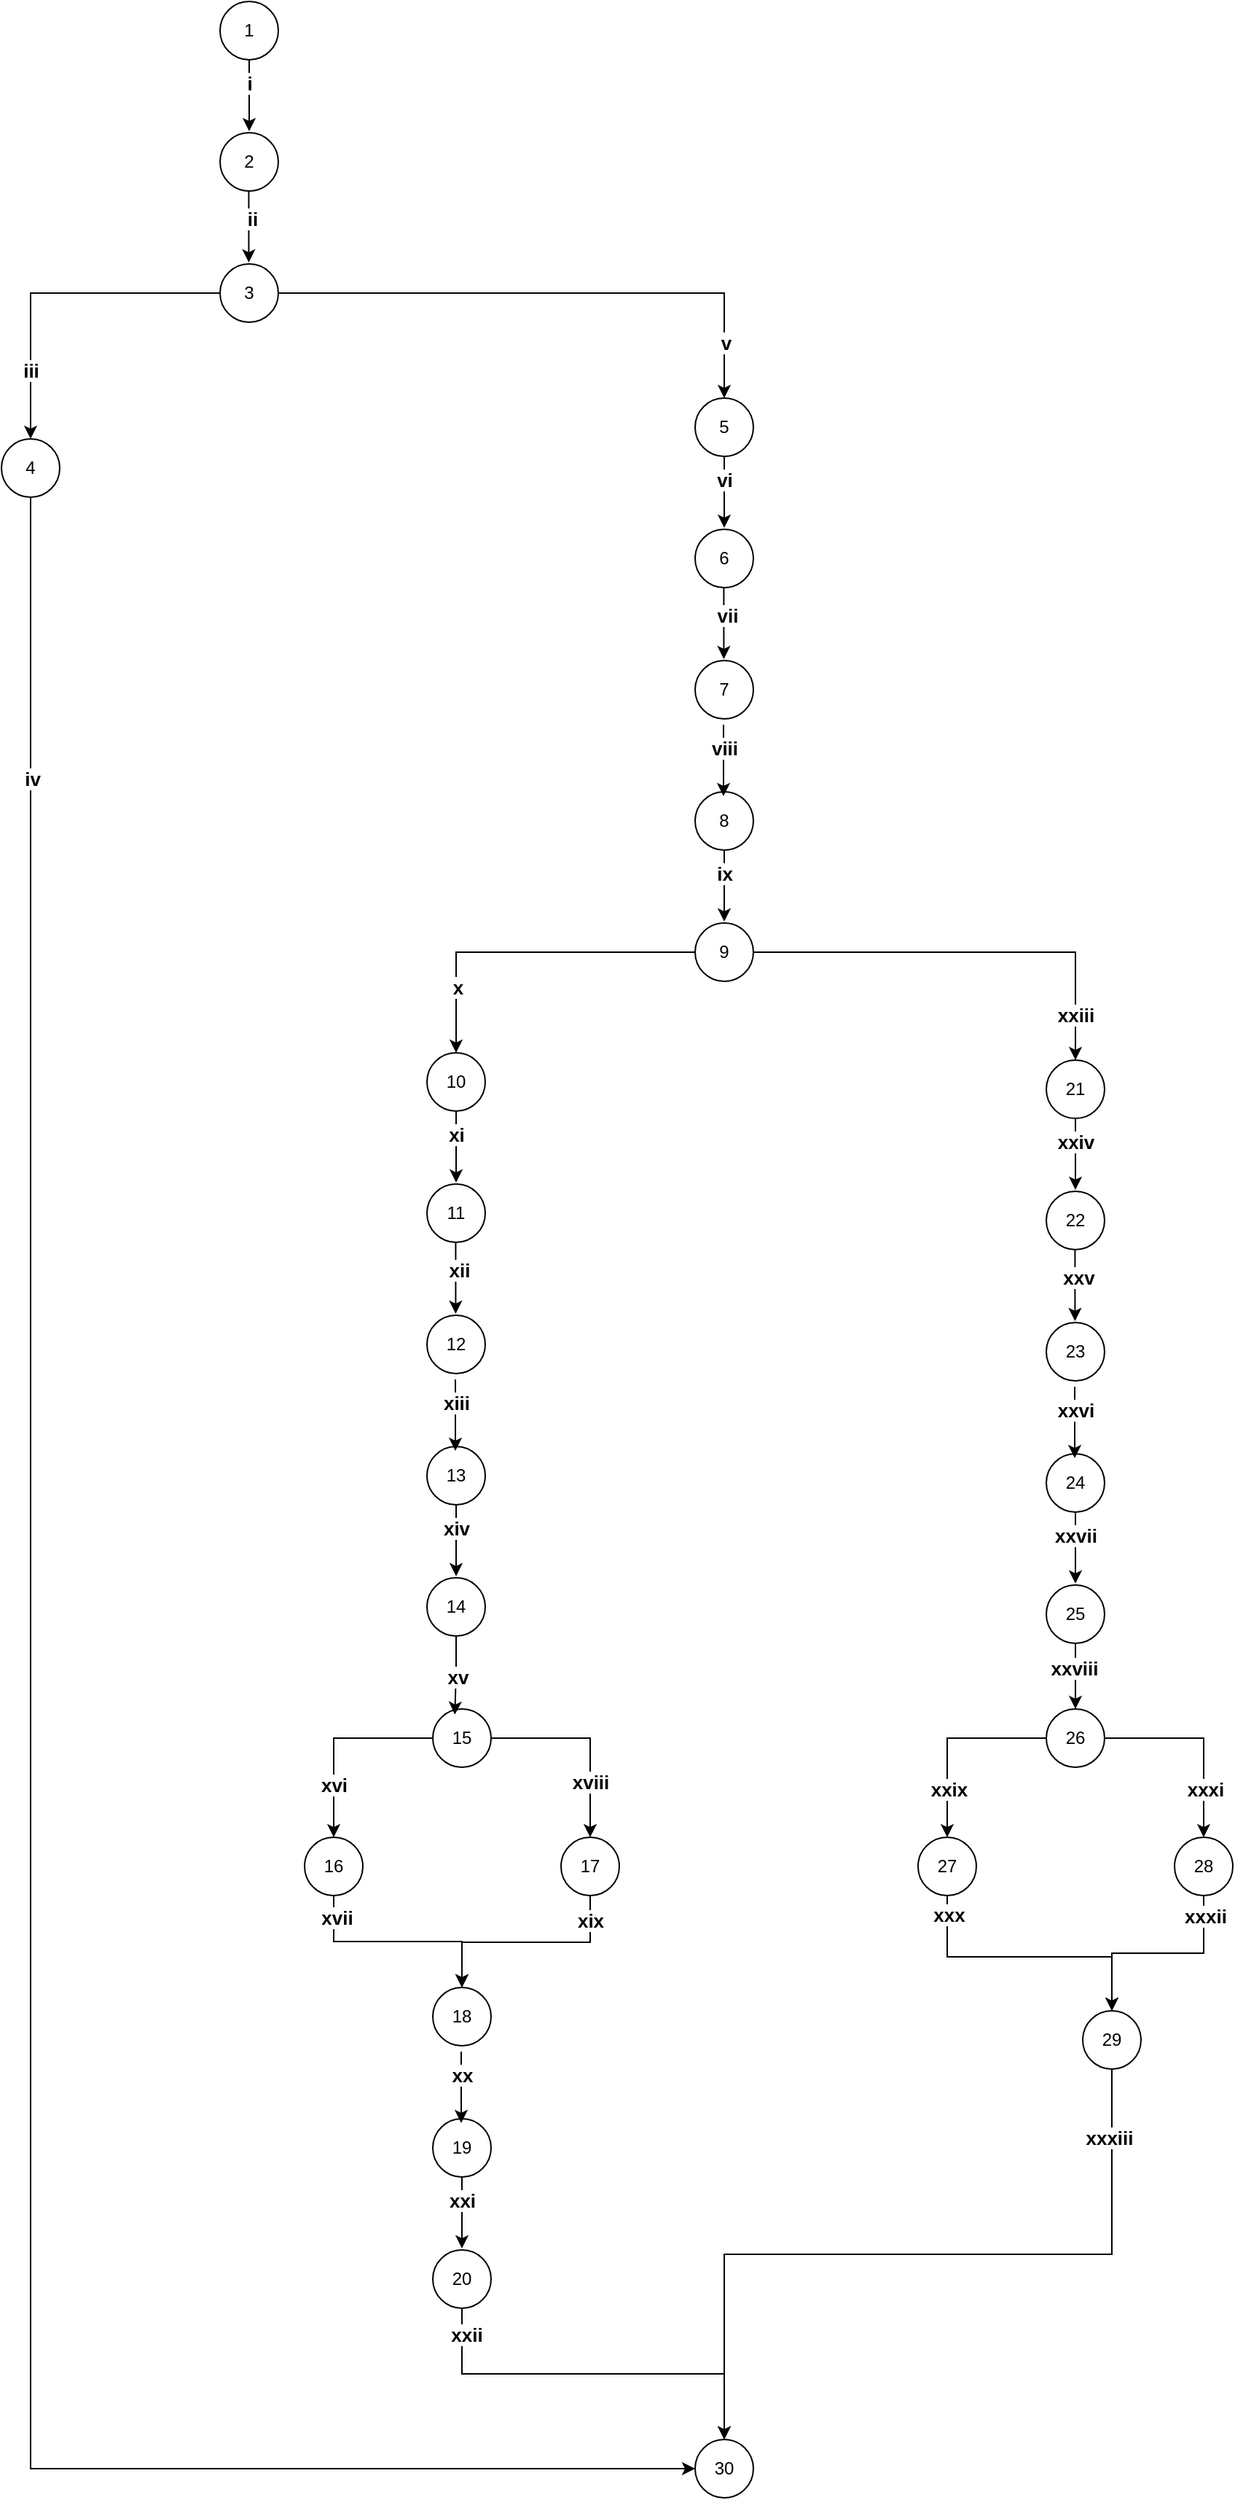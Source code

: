 <mxfile version="27.0.9">
  <diagram name="Página-1" id="vy2yY-XLJVjpXP8TsrvZ">
    <mxGraphModel dx="2037" dy="1250" grid="0" gridSize="10" guides="1" tooltips="1" connect="1" arrows="1" fold="1" page="1" pageScale="1" pageWidth="827" pageHeight="1169" math="0" shadow="0">
      <root>
        <mxCell id="0" />
        <mxCell id="1" parent="0" />
        <mxCell id="iyC7rp4BUy3qYHjlYlsj-1" style="edgeStyle=orthogonalEdgeStyle;rounded=0;orthogonalLoop=1;jettySize=auto;html=1;exitX=0.5;exitY=1;exitDx=0;exitDy=0;" edge="1" parent="1" source="iyC7rp4BUy3qYHjlYlsj-3">
          <mxGeometry relative="1" as="geometry">
            <mxPoint x="200" y="109" as="targetPoint" />
          </mxGeometry>
        </mxCell>
        <mxCell id="iyC7rp4BUy3qYHjlYlsj-2" value="&lt;b&gt;&lt;font style=&quot;font-size: 13px;&quot;&gt;i&lt;/font&gt;&lt;/b&gt;" style="edgeLabel;html=1;align=center;verticalAlign=middle;resizable=0;points=[];" vertex="1" connectable="0" parent="iyC7rp4BUy3qYHjlYlsj-1">
          <mxGeometry x="-0.369" relative="1" as="geometry">
            <mxPoint as="offset" />
          </mxGeometry>
        </mxCell>
        <mxCell id="iyC7rp4BUy3qYHjlYlsj-3" value="1" style="ellipse;whiteSpace=wrap;html=1;aspect=fixed;" vertex="1" parent="1">
          <mxGeometry x="180" y="20" width="40" height="40" as="geometry" />
        </mxCell>
        <mxCell id="iyC7rp4BUy3qYHjlYlsj-4" value="2" style="ellipse;whiteSpace=wrap;html=1;aspect=fixed;" vertex="1" parent="1">
          <mxGeometry x="180" y="110" width="40" height="40" as="geometry" />
        </mxCell>
        <mxCell id="iyC7rp4BUy3qYHjlYlsj-24" style="edgeStyle=orthogonalEdgeStyle;rounded=0;orthogonalLoop=1;jettySize=auto;html=1;exitX=1;exitY=0.5;exitDx=0;exitDy=0;entryX=0.5;entryY=0;entryDx=0;entryDy=0;" edge="1" parent="1" source="iyC7rp4BUy3qYHjlYlsj-5" target="iyC7rp4BUy3qYHjlYlsj-10">
          <mxGeometry relative="1" as="geometry" />
        </mxCell>
        <mxCell id="iyC7rp4BUy3qYHjlYlsj-108" value="&lt;b&gt;&lt;font style=&quot;font-size: 13px;&quot;&gt;v&lt;/font&gt;&lt;/b&gt;" style="edgeLabel;html=1;align=center;verticalAlign=middle;resizable=0;points=[];" vertex="1" connectable="0" parent="iyC7rp4BUy3qYHjlYlsj-24">
          <mxGeometry x="0.8" y="1" relative="1" as="geometry">
            <mxPoint as="offset" />
          </mxGeometry>
        </mxCell>
        <mxCell id="iyC7rp4BUy3qYHjlYlsj-28" style="edgeStyle=orthogonalEdgeStyle;rounded=0;orthogonalLoop=1;jettySize=auto;html=1;exitX=0;exitY=0.5;exitDx=0;exitDy=0;" edge="1" parent="1" source="iyC7rp4BUy3qYHjlYlsj-5" target="iyC7rp4BUy3qYHjlYlsj-27">
          <mxGeometry relative="1" as="geometry" />
        </mxCell>
        <mxCell id="iyC7rp4BUy3qYHjlYlsj-105" value="&lt;b&gt;&lt;font style=&quot;font-size: 13px;&quot;&gt;iii&lt;/font&gt;&lt;/b&gt;" style="edgeLabel;html=1;align=center;verticalAlign=middle;resizable=0;points=[];" vertex="1" connectable="0" parent="iyC7rp4BUy3qYHjlYlsj-28">
          <mxGeometry x="0.59" relative="1" as="geometry">
            <mxPoint as="offset" />
          </mxGeometry>
        </mxCell>
        <mxCell id="iyC7rp4BUy3qYHjlYlsj-5" value="3" style="ellipse;whiteSpace=wrap;html=1;aspect=fixed;" vertex="1" parent="1">
          <mxGeometry x="180" y="200" width="40" height="40" as="geometry" />
        </mxCell>
        <mxCell id="iyC7rp4BUy3qYHjlYlsj-6" style="edgeStyle=orthogonalEdgeStyle;rounded=0;orthogonalLoop=1;jettySize=auto;html=1;exitX=0.5;exitY=1;exitDx=0;exitDy=0;" edge="1" parent="1">
          <mxGeometry relative="1" as="geometry">
            <mxPoint x="199.71" y="199" as="targetPoint" />
            <mxPoint x="199.71" y="150" as="sourcePoint" />
          </mxGeometry>
        </mxCell>
        <mxCell id="iyC7rp4BUy3qYHjlYlsj-7" value="&lt;b&gt;&lt;font style=&quot;font-size: 13px;&quot;&gt;ii&lt;/font&gt;&lt;/b&gt;" style="edgeLabel;html=1;align=center;verticalAlign=middle;resizable=0;points=[];" vertex="1" connectable="0" parent="iyC7rp4BUy3qYHjlYlsj-6">
          <mxGeometry x="-0.236" y="2" relative="1" as="geometry">
            <mxPoint as="offset" />
          </mxGeometry>
        </mxCell>
        <mxCell id="iyC7rp4BUy3qYHjlYlsj-8" style="edgeStyle=orthogonalEdgeStyle;rounded=0;orthogonalLoop=1;jettySize=auto;html=1;exitX=0.5;exitY=1;exitDx=0;exitDy=0;" edge="1" parent="1" source="iyC7rp4BUy3qYHjlYlsj-10">
          <mxGeometry relative="1" as="geometry">
            <mxPoint x="526" y="381" as="targetPoint" />
          </mxGeometry>
        </mxCell>
        <mxCell id="iyC7rp4BUy3qYHjlYlsj-9" value="&lt;b&gt;&lt;font style=&quot;font-size: 13px;&quot;&gt;vi&lt;/font&gt;&lt;/b&gt;" style="edgeLabel;html=1;align=center;verticalAlign=middle;resizable=0;points=[];" vertex="1" connectable="0" parent="iyC7rp4BUy3qYHjlYlsj-8">
          <mxGeometry x="-0.369" relative="1" as="geometry">
            <mxPoint as="offset" />
          </mxGeometry>
        </mxCell>
        <mxCell id="iyC7rp4BUy3qYHjlYlsj-10" value="5" style="ellipse;whiteSpace=wrap;html=1;aspect=fixed;" vertex="1" parent="1">
          <mxGeometry x="506" y="292" width="40" height="40" as="geometry" />
        </mxCell>
        <mxCell id="iyC7rp4BUy3qYHjlYlsj-11" value="6" style="ellipse;whiteSpace=wrap;html=1;aspect=fixed;" vertex="1" parent="1">
          <mxGeometry x="506" y="382" width="40" height="40" as="geometry" />
        </mxCell>
        <mxCell id="iyC7rp4BUy3qYHjlYlsj-12" value="7" style="ellipse;whiteSpace=wrap;html=1;aspect=fixed;" vertex="1" parent="1">
          <mxGeometry x="506" y="472" width="40" height="40" as="geometry" />
        </mxCell>
        <mxCell id="iyC7rp4BUy3qYHjlYlsj-13" style="edgeStyle=orthogonalEdgeStyle;rounded=0;orthogonalLoop=1;jettySize=auto;html=1;exitX=0.5;exitY=1;exitDx=0;exitDy=0;" edge="1" parent="1">
          <mxGeometry relative="1" as="geometry">
            <mxPoint x="525.71" y="471" as="targetPoint" />
            <mxPoint x="525.71" y="422" as="sourcePoint" />
          </mxGeometry>
        </mxCell>
        <mxCell id="iyC7rp4BUy3qYHjlYlsj-14" value="&lt;b&gt;&lt;font style=&quot;font-size: 13px;&quot;&gt;vii&lt;/font&gt;&lt;/b&gt;" style="edgeLabel;html=1;align=center;verticalAlign=middle;resizable=0;points=[];" vertex="1" connectable="0" parent="iyC7rp4BUy3qYHjlYlsj-13">
          <mxGeometry x="-0.236" y="2" relative="1" as="geometry">
            <mxPoint as="offset" />
          </mxGeometry>
        </mxCell>
        <mxCell id="iyC7rp4BUy3qYHjlYlsj-15" style="edgeStyle=orthogonalEdgeStyle;rounded=0;orthogonalLoop=1;jettySize=auto;html=1;exitX=0.5;exitY=1;exitDx=0;exitDy=0;" edge="1" parent="1" source="iyC7rp4BUy3qYHjlYlsj-17">
          <mxGeometry relative="1" as="geometry">
            <mxPoint x="526" y="651" as="targetPoint" />
          </mxGeometry>
        </mxCell>
        <mxCell id="iyC7rp4BUy3qYHjlYlsj-16" value="&lt;b&gt;&lt;font style=&quot;font-size: 13px;&quot;&gt;ix&lt;/font&gt;&lt;/b&gt;" style="edgeLabel;html=1;align=center;verticalAlign=middle;resizable=0;points=[];" vertex="1" connectable="0" parent="iyC7rp4BUy3qYHjlYlsj-15">
          <mxGeometry x="-0.369" relative="1" as="geometry">
            <mxPoint as="offset" />
          </mxGeometry>
        </mxCell>
        <mxCell id="iyC7rp4BUy3qYHjlYlsj-17" value="8" style="ellipse;whiteSpace=wrap;html=1;aspect=fixed;" vertex="1" parent="1">
          <mxGeometry x="506" y="562" width="40" height="40" as="geometry" />
        </mxCell>
        <mxCell id="iyC7rp4BUy3qYHjlYlsj-94" style="edgeStyle=orthogonalEdgeStyle;rounded=0;orthogonalLoop=1;jettySize=auto;html=1;exitX=0;exitY=0.5;exitDx=0;exitDy=0;entryX=0.5;entryY=0;entryDx=0;entryDy=0;" edge="1" parent="1" source="iyC7rp4BUy3qYHjlYlsj-18" target="iyC7rp4BUy3qYHjlYlsj-31">
          <mxGeometry relative="1" as="geometry" />
        </mxCell>
        <mxCell id="iyC7rp4BUy3qYHjlYlsj-109" value="&lt;b&gt;&lt;font style=&quot;font-size: 13px;&quot;&gt;x&lt;/font&gt;&lt;/b&gt;" style="edgeLabel;html=1;align=center;verticalAlign=middle;resizable=0;points=[];" vertex="1" connectable="0" parent="iyC7rp4BUy3qYHjlYlsj-94">
          <mxGeometry x="0.61" y="1" relative="1" as="geometry">
            <mxPoint as="offset" />
          </mxGeometry>
        </mxCell>
        <mxCell id="iyC7rp4BUy3qYHjlYlsj-95" style="edgeStyle=orthogonalEdgeStyle;rounded=0;orthogonalLoop=1;jettySize=auto;html=1;exitX=1;exitY=0.5;exitDx=0;exitDy=0;" edge="1" parent="1" source="iyC7rp4BUy3qYHjlYlsj-18" target="iyC7rp4BUy3qYHjlYlsj-57">
          <mxGeometry relative="1" as="geometry" />
        </mxCell>
        <mxCell id="iyC7rp4BUy3qYHjlYlsj-117" value="&lt;b&gt;&lt;font style=&quot;font-size: 13px;&quot;&gt;xxiii&lt;/font&gt;&lt;/b&gt;" style="edgeLabel;html=1;align=center;verticalAlign=middle;resizable=0;points=[];" vertex="1" connectable="0" parent="iyC7rp4BUy3qYHjlYlsj-95">
          <mxGeometry x="0.785" relative="1" as="geometry">
            <mxPoint as="offset" />
          </mxGeometry>
        </mxCell>
        <mxCell id="iyC7rp4BUy3qYHjlYlsj-18" value="9" style="ellipse;whiteSpace=wrap;html=1;aspect=fixed;" vertex="1" parent="1">
          <mxGeometry x="506" y="652" width="40" height="40" as="geometry" />
        </mxCell>
        <mxCell id="iyC7rp4BUy3qYHjlYlsj-22" style="edgeStyle=orthogonalEdgeStyle;rounded=0;orthogonalLoop=1;jettySize=auto;html=1;exitX=0.5;exitY=1;exitDx=0;exitDy=0;" edge="1" parent="1">
          <mxGeometry relative="1" as="geometry">
            <mxPoint x="525.5" y="565" as="targetPoint" />
            <mxPoint x="525.5" y="516" as="sourcePoint" />
          </mxGeometry>
        </mxCell>
        <mxCell id="iyC7rp4BUy3qYHjlYlsj-23" value="&lt;b&gt;&lt;font style=&quot;font-size: 13px;&quot;&gt;viii&lt;/font&gt;&lt;/b&gt;" style="edgeLabel;html=1;align=center;verticalAlign=middle;resizable=0;points=[];" vertex="1" connectable="0" parent="iyC7rp4BUy3qYHjlYlsj-22">
          <mxGeometry x="-0.369" relative="1" as="geometry">
            <mxPoint as="offset" />
          </mxGeometry>
        </mxCell>
        <mxCell id="iyC7rp4BUy3qYHjlYlsj-96" style="edgeStyle=orthogonalEdgeStyle;rounded=0;orthogonalLoop=1;jettySize=auto;html=1;exitX=0.5;exitY=1;exitDx=0;exitDy=0;entryX=0;entryY=0.5;entryDx=0;entryDy=0;" edge="1" parent="1" source="iyC7rp4BUy3qYHjlYlsj-27" target="iyC7rp4BUy3qYHjlYlsj-93">
          <mxGeometry relative="1" as="geometry" />
        </mxCell>
        <mxCell id="iyC7rp4BUy3qYHjlYlsj-106" value="&lt;b&gt;&lt;font style=&quot;font-size: 13px;&quot;&gt;iv&lt;/font&gt;&lt;/b&gt;" style="edgeLabel;html=1;align=center;verticalAlign=middle;resizable=0;points=[];" vertex="1" connectable="0" parent="iyC7rp4BUy3qYHjlYlsj-96">
          <mxGeometry x="-0.787" y="1" relative="1" as="geometry">
            <mxPoint as="offset" />
          </mxGeometry>
        </mxCell>
        <mxCell id="iyC7rp4BUy3qYHjlYlsj-27" value="4" style="ellipse;whiteSpace=wrap;html=1;aspect=fixed;" vertex="1" parent="1">
          <mxGeometry x="30" y="320" width="40" height="40" as="geometry" />
        </mxCell>
        <mxCell id="iyC7rp4BUy3qYHjlYlsj-29" style="edgeStyle=orthogonalEdgeStyle;rounded=0;orthogonalLoop=1;jettySize=auto;html=1;exitX=0.5;exitY=1;exitDx=0;exitDy=0;" edge="1" parent="1" source="iyC7rp4BUy3qYHjlYlsj-31">
          <mxGeometry relative="1" as="geometry">
            <mxPoint x="342" y="830" as="targetPoint" />
          </mxGeometry>
        </mxCell>
        <mxCell id="iyC7rp4BUy3qYHjlYlsj-30" value="&lt;b&gt;&lt;font style=&quot;font-size: 13px;&quot;&gt;xi&lt;/font&gt;&lt;/b&gt;" style="edgeLabel;html=1;align=center;verticalAlign=middle;resizable=0;points=[];" vertex="1" connectable="0" parent="iyC7rp4BUy3qYHjlYlsj-29">
          <mxGeometry x="-0.369" relative="1" as="geometry">
            <mxPoint as="offset" />
          </mxGeometry>
        </mxCell>
        <mxCell id="iyC7rp4BUy3qYHjlYlsj-31" value="10" style="ellipse;whiteSpace=wrap;html=1;aspect=fixed;" vertex="1" parent="1">
          <mxGeometry x="322" y="741" width="40" height="40" as="geometry" />
        </mxCell>
        <mxCell id="iyC7rp4BUy3qYHjlYlsj-32" value="11" style="ellipse;whiteSpace=wrap;html=1;aspect=fixed;" vertex="1" parent="1">
          <mxGeometry x="322" y="831" width="40" height="40" as="geometry" />
        </mxCell>
        <mxCell id="iyC7rp4BUy3qYHjlYlsj-33" value="12" style="ellipse;whiteSpace=wrap;html=1;aspect=fixed;" vertex="1" parent="1">
          <mxGeometry x="322" y="921" width="40" height="40" as="geometry" />
        </mxCell>
        <mxCell id="iyC7rp4BUy3qYHjlYlsj-34" style="edgeStyle=orthogonalEdgeStyle;rounded=0;orthogonalLoop=1;jettySize=auto;html=1;exitX=0.5;exitY=1;exitDx=0;exitDy=0;" edge="1" parent="1">
          <mxGeometry relative="1" as="geometry">
            <mxPoint x="341.71" y="920" as="targetPoint" />
            <mxPoint x="341.71" y="871" as="sourcePoint" />
          </mxGeometry>
        </mxCell>
        <mxCell id="iyC7rp4BUy3qYHjlYlsj-35" value="&lt;b&gt;&lt;font style=&quot;font-size: 13px;&quot;&gt;xii&lt;/font&gt;&lt;/b&gt;" style="edgeLabel;html=1;align=center;verticalAlign=middle;resizable=0;points=[];" vertex="1" connectable="0" parent="iyC7rp4BUy3qYHjlYlsj-34">
          <mxGeometry x="-0.236" y="2" relative="1" as="geometry">
            <mxPoint as="offset" />
          </mxGeometry>
        </mxCell>
        <mxCell id="iyC7rp4BUy3qYHjlYlsj-36" style="edgeStyle=orthogonalEdgeStyle;rounded=0;orthogonalLoop=1;jettySize=auto;html=1;exitX=0.5;exitY=1;exitDx=0;exitDy=0;" edge="1" parent="1" source="iyC7rp4BUy3qYHjlYlsj-38">
          <mxGeometry relative="1" as="geometry">
            <mxPoint x="342" y="1100" as="targetPoint" />
          </mxGeometry>
        </mxCell>
        <mxCell id="iyC7rp4BUy3qYHjlYlsj-37" value="&lt;b&gt;&lt;font style=&quot;font-size: 13px;&quot;&gt;xiv&lt;/font&gt;&lt;/b&gt;" style="edgeLabel;html=1;align=center;verticalAlign=middle;resizable=0;points=[];" vertex="1" connectable="0" parent="iyC7rp4BUy3qYHjlYlsj-36">
          <mxGeometry x="-0.369" relative="1" as="geometry">
            <mxPoint as="offset" />
          </mxGeometry>
        </mxCell>
        <mxCell id="iyC7rp4BUy3qYHjlYlsj-38" value="13" style="ellipse;whiteSpace=wrap;html=1;aspect=fixed;" vertex="1" parent="1">
          <mxGeometry x="322" y="1011" width="40" height="40" as="geometry" />
        </mxCell>
        <mxCell id="iyC7rp4BUy3qYHjlYlsj-39" value="14" style="ellipse;whiteSpace=wrap;html=1;aspect=fixed;" vertex="1" parent="1">
          <mxGeometry x="322" y="1101" width="40" height="40" as="geometry" />
        </mxCell>
        <mxCell id="iyC7rp4BUy3qYHjlYlsj-40" style="edgeStyle=orthogonalEdgeStyle;rounded=0;orthogonalLoop=1;jettySize=auto;html=1;exitX=0.5;exitY=1;exitDx=0;exitDy=0;" edge="1" parent="1">
          <mxGeometry relative="1" as="geometry">
            <mxPoint x="341.5" y="1014" as="targetPoint" />
            <mxPoint x="341.5" y="965" as="sourcePoint" />
          </mxGeometry>
        </mxCell>
        <mxCell id="iyC7rp4BUy3qYHjlYlsj-41" value="&lt;b&gt;&lt;font style=&quot;font-size: 13px;&quot;&gt;xiii&lt;/font&gt;&lt;/b&gt;" style="edgeLabel;html=1;align=center;verticalAlign=middle;resizable=0;points=[];" vertex="1" connectable="0" parent="iyC7rp4BUy3qYHjlYlsj-40">
          <mxGeometry x="-0.369" relative="1" as="geometry">
            <mxPoint as="offset" />
          </mxGeometry>
        </mxCell>
        <mxCell id="iyC7rp4BUy3qYHjlYlsj-55" style="edgeStyle=orthogonalEdgeStyle;rounded=0;orthogonalLoop=1;jettySize=auto;html=1;exitX=0.5;exitY=1;exitDx=0;exitDy=0;" edge="1" parent="1" source="iyC7rp4BUy3qYHjlYlsj-57">
          <mxGeometry relative="1" as="geometry">
            <mxPoint x="767" y="835" as="targetPoint" />
          </mxGeometry>
        </mxCell>
        <mxCell id="iyC7rp4BUy3qYHjlYlsj-56" value="&lt;b&gt;&lt;font style=&quot;font-size: 13px;&quot;&gt;xxiv&lt;/font&gt;&lt;/b&gt;" style="edgeLabel;html=1;align=center;verticalAlign=middle;resizable=0;points=[];" vertex="1" connectable="0" parent="iyC7rp4BUy3qYHjlYlsj-55">
          <mxGeometry x="-0.369" relative="1" as="geometry">
            <mxPoint as="offset" />
          </mxGeometry>
        </mxCell>
        <mxCell id="iyC7rp4BUy3qYHjlYlsj-57" value="21" style="ellipse;whiteSpace=wrap;html=1;aspect=fixed;" vertex="1" parent="1">
          <mxGeometry x="747" y="746" width="40" height="40" as="geometry" />
        </mxCell>
        <mxCell id="iyC7rp4BUy3qYHjlYlsj-58" value="22" style="ellipse;whiteSpace=wrap;html=1;aspect=fixed;" vertex="1" parent="1">
          <mxGeometry x="747" y="836" width="40" height="40" as="geometry" />
        </mxCell>
        <mxCell id="iyC7rp4BUy3qYHjlYlsj-59" value="23" style="ellipse;whiteSpace=wrap;html=1;aspect=fixed;" vertex="1" parent="1">
          <mxGeometry x="747" y="926" width="40" height="40" as="geometry" />
        </mxCell>
        <mxCell id="iyC7rp4BUy3qYHjlYlsj-60" style="edgeStyle=orthogonalEdgeStyle;rounded=0;orthogonalLoop=1;jettySize=auto;html=1;exitX=0.5;exitY=1;exitDx=0;exitDy=0;" edge="1" parent="1">
          <mxGeometry relative="1" as="geometry">
            <mxPoint x="766.71" y="925" as="targetPoint" />
            <mxPoint x="766.71" y="876" as="sourcePoint" />
          </mxGeometry>
        </mxCell>
        <mxCell id="iyC7rp4BUy3qYHjlYlsj-61" value="&lt;span style=&quot;font-size: 13px;&quot;&gt;&lt;b&gt;xxv&lt;/b&gt;&lt;/span&gt;" style="edgeLabel;html=1;align=center;verticalAlign=middle;resizable=0;points=[];" vertex="1" connectable="0" parent="iyC7rp4BUy3qYHjlYlsj-60">
          <mxGeometry x="-0.236" y="2" relative="1" as="geometry">
            <mxPoint as="offset" />
          </mxGeometry>
        </mxCell>
        <mxCell id="iyC7rp4BUy3qYHjlYlsj-62" style="edgeStyle=orthogonalEdgeStyle;rounded=0;orthogonalLoop=1;jettySize=auto;html=1;exitX=0.5;exitY=1;exitDx=0;exitDy=0;" edge="1" parent="1" source="iyC7rp4BUy3qYHjlYlsj-64">
          <mxGeometry relative="1" as="geometry">
            <mxPoint x="767" y="1105" as="targetPoint" />
          </mxGeometry>
        </mxCell>
        <mxCell id="iyC7rp4BUy3qYHjlYlsj-63" value="&lt;b&gt;&lt;font style=&quot;font-size: 13px;&quot;&gt;xxvii&lt;/font&gt;&lt;/b&gt;" style="edgeLabel;html=1;align=center;verticalAlign=middle;resizable=0;points=[];" vertex="1" connectable="0" parent="iyC7rp4BUy3qYHjlYlsj-62">
          <mxGeometry x="-0.369" relative="1" as="geometry">
            <mxPoint as="offset" />
          </mxGeometry>
        </mxCell>
        <mxCell id="iyC7rp4BUy3qYHjlYlsj-64" value="24" style="ellipse;whiteSpace=wrap;html=1;aspect=fixed;" vertex="1" parent="1">
          <mxGeometry x="747" y="1016" width="40" height="40" as="geometry" />
        </mxCell>
        <mxCell id="iyC7rp4BUy3qYHjlYlsj-99" style="edgeStyle=orthogonalEdgeStyle;rounded=0;orthogonalLoop=1;jettySize=auto;html=1;exitX=0.5;exitY=1;exitDx=0;exitDy=0;entryX=0.5;entryY=0;entryDx=0;entryDy=0;" edge="1" parent="1" source="iyC7rp4BUy3qYHjlYlsj-65" target="iyC7rp4BUy3qYHjlYlsj-82">
          <mxGeometry relative="1" as="geometry" />
        </mxCell>
        <mxCell id="iyC7rp4BUy3qYHjlYlsj-118" value="&lt;b&gt;&lt;font style=&quot;font-size: 13px;&quot;&gt;xxviii&lt;/font&gt;&lt;/b&gt;" style="edgeLabel;html=1;align=center;verticalAlign=middle;resizable=0;points=[];" vertex="1" connectable="0" parent="iyC7rp4BUy3qYHjlYlsj-99">
          <mxGeometry x="-0.235" y="-1" relative="1" as="geometry">
            <mxPoint as="offset" />
          </mxGeometry>
        </mxCell>
        <mxCell id="iyC7rp4BUy3qYHjlYlsj-65" value="25" style="ellipse;whiteSpace=wrap;html=1;aspect=fixed;" vertex="1" parent="1">
          <mxGeometry x="747" y="1106" width="40" height="40" as="geometry" />
        </mxCell>
        <mxCell id="iyC7rp4BUy3qYHjlYlsj-66" style="edgeStyle=orthogonalEdgeStyle;rounded=0;orthogonalLoop=1;jettySize=auto;html=1;exitX=0.5;exitY=1;exitDx=0;exitDy=0;" edge="1" parent="1">
          <mxGeometry relative="1" as="geometry">
            <mxPoint x="766.5" y="1019" as="targetPoint" />
            <mxPoint x="766.5" y="970" as="sourcePoint" />
          </mxGeometry>
        </mxCell>
        <mxCell id="iyC7rp4BUy3qYHjlYlsj-67" value="&lt;b&gt;&lt;font style=&quot;font-size: 13px;&quot;&gt;xxvi&lt;/font&gt;&lt;/b&gt;" style="edgeLabel;html=1;align=center;verticalAlign=middle;resizable=0;points=[];" vertex="1" connectable="0" parent="iyC7rp4BUy3qYHjlYlsj-66">
          <mxGeometry x="-0.369" relative="1" as="geometry">
            <mxPoint as="offset" />
          </mxGeometry>
        </mxCell>
        <mxCell id="iyC7rp4BUy3qYHjlYlsj-74" style="edgeStyle=orthogonalEdgeStyle;rounded=0;orthogonalLoop=1;jettySize=auto;html=1;exitX=1;exitY=0.5;exitDx=0;exitDy=0;entryX=0.5;entryY=0;entryDx=0;entryDy=0;" edge="1" parent="1" source="iyC7rp4BUy3qYHjlYlsj-76" target="iyC7rp4BUy3qYHjlYlsj-78">
          <mxGeometry relative="1" as="geometry" />
        </mxCell>
        <mxCell id="iyC7rp4BUy3qYHjlYlsj-114" value="&lt;b&gt;&lt;font style=&quot;font-size: 13px;&quot;&gt;xviii&lt;/font&gt;&lt;/b&gt;" style="edgeLabel;html=1;align=center;verticalAlign=middle;resizable=0;points=[];" vertex="1" connectable="0" parent="iyC7rp4BUy3qYHjlYlsj-74">
          <mxGeometry x="0.443" relative="1" as="geometry">
            <mxPoint as="offset" />
          </mxGeometry>
        </mxCell>
        <mxCell id="iyC7rp4BUy3qYHjlYlsj-75" style="edgeStyle=orthogonalEdgeStyle;rounded=0;orthogonalLoop=1;jettySize=auto;html=1;exitX=0;exitY=0.5;exitDx=0;exitDy=0;" edge="1" parent="1" source="iyC7rp4BUy3qYHjlYlsj-76" target="iyC7rp4BUy3qYHjlYlsj-79">
          <mxGeometry relative="1" as="geometry" />
        </mxCell>
        <mxCell id="iyC7rp4BUy3qYHjlYlsj-112" value="&lt;b&gt;&lt;font style=&quot;font-size: 13px;&quot;&gt;xvi&lt;/font&gt;&lt;/b&gt;" style="edgeLabel;html=1;align=center;verticalAlign=middle;resizable=0;points=[];" vertex="1" connectable="0" parent="iyC7rp4BUy3qYHjlYlsj-75">
          <mxGeometry x="0.473" relative="1" as="geometry">
            <mxPoint as="offset" />
          </mxGeometry>
        </mxCell>
        <mxCell id="iyC7rp4BUy3qYHjlYlsj-76" value="15" style="ellipse;whiteSpace=wrap;html=1;aspect=fixed;" vertex="1" parent="1">
          <mxGeometry x="326" y="1191" width="40" height="40" as="geometry" />
        </mxCell>
        <mxCell id="iyC7rp4BUy3qYHjlYlsj-98" style="edgeStyle=orthogonalEdgeStyle;rounded=0;orthogonalLoop=1;jettySize=auto;html=1;exitX=0.5;exitY=1;exitDx=0;exitDy=0;entryX=0.5;entryY=0;entryDx=0;entryDy=0;" edge="1" parent="1" source="iyC7rp4BUy3qYHjlYlsj-78" target="iyC7rp4BUy3qYHjlYlsj-85">
          <mxGeometry relative="1" as="geometry">
            <mxPoint x="346.333" y="1387" as="targetPoint" />
            <Array as="points">
              <mxPoint x="434" y="1351" />
              <mxPoint x="346" y="1351" />
            </Array>
          </mxGeometry>
        </mxCell>
        <mxCell id="iyC7rp4BUy3qYHjlYlsj-115" value="&lt;b&gt;&lt;font style=&quot;font-size: 13px;&quot;&gt;xix&lt;/font&gt;&lt;/b&gt;" style="edgeLabel;html=1;align=center;verticalAlign=middle;resizable=0;points=[];" vertex="1" connectable="0" parent="iyC7rp4BUy3qYHjlYlsj-98">
          <mxGeometry x="-0.78" relative="1" as="geometry">
            <mxPoint as="offset" />
          </mxGeometry>
        </mxCell>
        <mxCell id="iyC7rp4BUy3qYHjlYlsj-78" value="17" style="ellipse;whiteSpace=wrap;html=1;aspect=fixed;" vertex="1" parent="1">
          <mxGeometry x="414" y="1279" width="40" height="40" as="geometry" />
        </mxCell>
        <mxCell id="iyC7rp4BUy3qYHjlYlsj-97" style="edgeStyle=orthogonalEdgeStyle;rounded=0;orthogonalLoop=1;jettySize=auto;html=1;exitX=0.5;exitY=1;exitDx=0;exitDy=0;entryX=0.5;entryY=0;entryDx=0;entryDy=0;" edge="1" parent="1" source="iyC7rp4BUy3qYHjlYlsj-79" target="iyC7rp4BUy3qYHjlYlsj-85">
          <mxGeometry relative="1" as="geometry" />
        </mxCell>
        <mxCell id="iyC7rp4BUy3qYHjlYlsj-113" value="&lt;b&gt;&lt;font style=&quot;font-size: 13px;&quot;&gt;xvii&lt;/font&gt;&lt;/b&gt;" style="edgeLabel;html=1;align=center;verticalAlign=middle;resizable=0;points=[];" vertex="1" connectable="0" parent="iyC7rp4BUy3qYHjlYlsj-97">
          <mxGeometry x="-0.807" y="2" relative="1" as="geometry">
            <mxPoint as="offset" />
          </mxGeometry>
        </mxCell>
        <mxCell id="iyC7rp4BUy3qYHjlYlsj-79" value="16" style="ellipse;whiteSpace=wrap;html=1;aspect=fixed;" vertex="1" parent="1">
          <mxGeometry x="238" y="1279" width="40" height="40" as="geometry" />
        </mxCell>
        <mxCell id="iyC7rp4BUy3qYHjlYlsj-80" style="edgeStyle=orthogonalEdgeStyle;rounded=0;orthogonalLoop=1;jettySize=auto;html=1;exitX=1;exitY=0.5;exitDx=0;exitDy=0;entryX=0.5;entryY=0;entryDx=0;entryDy=0;" edge="1" parent="1" source="iyC7rp4BUy3qYHjlYlsj-82" target="iyC7rp4BUy3qYHjlYlsj-83">
          <mxGeometry relative="1" as="geometry" />
        </mxCell>
        <mxCell id="iyC7rp4BUy3qYHjlYlsj-120" value="&lt;b&gt;&lt;font style=&quot;font-size: 13px;&quot;&gt;xxxi&lt;/font&gt;&lt;/b&gt;" style="edgeLabel;html=1;align=center;verticalAlign=middle;resizable=0;points=[];" vertex="1" connectable="0" parent="iyC7rp4BUy3qYHjlYlsj-80">
          <mxGeometry x="0.514" y="1" relative="1" as="geometry">
            <mxPoint as="offset" />
          </mxGeometry>
        </mxCell>
        <mxCell id="iyC7rp4BUy3qYHjlYlsj-81" style="edgeStyle=orthogonalEdgeStyle;rounded=0;orthogonalLoop=1;jettySize=auto;html=1;exitX=0;exitY=0.5;exitDx=0;exitDy=0;" edge="1" parent="1" source="iyC7rp4BUy3qYHjlYlsj-82" target="iyC7rp4BUy3qYHjlYlsj-84">
          <mxGeometry relative="1" as="geometry" />
        </mxCell>
        <mxCell id="iyC7rp4BUy3qYHjlYlsj-119" value="&lt;span style=&quot;font-size: 13px;&quot;&gt;&lt;b&gt;xxix&lt;/b&gt;&lt;/span&gt;" style="edgeLabel;html=1;align=center;verticalAlign=middle;resizable=0;points=[];" vertex="1" connectable="0" parent="iyC7rp4BUy3qYHjlYlsj-81">
          <mxGeometry x="0.504" y="1" relative="1" as="geometry">
            <mxPoint as="offset" />
          </mxGeometry>
        </mxCell>
        <mxCell id="iyC7rp4BUy3qYHjlYlsj-82" value="26" style="ellipse;whiteSpace=wrap;html=1;aspect=fixed;" vertex="1" parent="1">
          <mxGeometry x="747" y="1191" width="40" height="40" as="geometry" />
        </mxCell>
        <mxCell id="iyC7rp4BUy3qYHjlYlsj-101" style="edgeStyle=orthogonalEdgeStyle;rounded=0;orthogonalLoop=1;jettySize=auto;html=1;exitX=0.5;exitY=1;exitDx=0;exitDy=0;entryX=0.5;entryY=0;entryDx=0;entryDy=0;" edge="1" parent="1" source="iyC7rp4BUy3qYHjlYlsj-83" target="iyC7rp4BUy3qYHjlYlsj-92">
          <mxGeometry relative="1" as="geometry">
            <mxPoint x="791.412" y="1402.765" as="targetPoint" />
          </mxGeometry>
        </mxCell>
        <mxCell id="iyC7rp4BUy3qYHjlYlsj-122" value="&lt;b&gt;&lt;font style=&quot;font-size: 13px;&quot;&gt;xxxii&lt;/font&gt;&lt;/b&gt;" style="edgeLabel;html=1;align=center;verticalAlign=middle;resizable=0;points=[];" vertex="1" connectable="0" parent="iyC7rp4BUy3qYHjlYlsj-101">
          <mxGeometry x="-0.811" y="1" relative="1" as="geometry">
            <mxPoint as="offset" />
          </mxGeometry>
        </mxCell>
        <mxCell id="iyC7rp4BUy3qYHjlYlsj-83" value="28" style="ellipse;whiteSpace=wrap;html=1;aspect=fixed;" vertex="1" parent="1">
          <mxGeometry x="835" y="1279" width="40" height="40" as="geometry" />
        </mxCell>
        <mxCell id="iyC7rp4BUy3qYHjlYlsj-100" style="edgeStyle=orthogonalEdgeStyle;rounded=0;orthogonalLoop=1;jettySize=auto;html=1;exitX=0.5;exitY=1;exitDx=0;exitDy=0;entryX=0.5;entryY=0;entryDx=0;entryDy=0;" edge="1" parent="1" source="iyC7rp4BUy3qYHjlYlsj-84" target="iyC7rp4BUy3qYHjlYlsj-92">
          <mxGeometry relative="1" as="geometry">
            <Array as="points">
              <mxPoint x="679" y="1361" />
              <mxPoint x="792" y="1361" />
            </Array>
          </mxGeometry>
        </mxCell>
        <mxCell id="iyC7rp4BUy3qYHjlYlsj-121" value="&lt;b&gt;&lt;font style=&quot;font-size: 13px;&quot;&gt;xxx&lt;/font&gt;&lt;/b&gt;" style="edgeLabel;html=1;align=center;verticalAlign=middle;resizable=0;points=[];" vertex="1" connectable="0" parent="iyC7rp4BUy3qYHjlYlsj-100">
          <mxGeometry x="-0.87" y="1" relative="1" as="geometry">
            <mxPoint as="offset" />
          </mxGeometry>
        </mxCell>
        <mxCell id="iyC7rp4BUy3qYHjlYlsj-84" value="27" style="ellipse;whiteSpace=wrap;html=1;aspect=fixed;" vertex="1" parent="1">
          <mxGeometry x="659" y="1279" width="40" height="40" as="geometry" />
        </mxCell>
        <mxCell id="iyC7rp4BUy3qYHjlYlsj-85" value="18" style="ellipse;whiteSpace=wrap;html=1;aspect=fixed;" vertex="1" parent="1">
          <mxGeometry x="326" y="1382" width="40" height="40" as="geometry" />
        </mxCell>
        <mxCell id="iyC7rp4BUy3qYHjlYlsj-86" style="edgeStyle=orthogonalEdgeStyle;rounded=0;orthogonalLoop=1;jettySize=auto;html=1;exitX=0.5;exitY=1;exitDx=0;exitDy=0;" edge="1" parent="1" source="iyC7rp4BUy3qYHjlYlsj-88">
          <mxGeometry relative="1" as="geometry">
            <mxPoint x="346" y="1561" as="targetPoint" />
          </mxGeometry>
        </mxCell>
        <mxCell id="iyC7rp4BUy3qYHjlYlsj-87" value="&lt;b&gt;&lt;font style=&quot;font-size: 13px;&quot;&gt;xxi&lt;/font&gt;&lt;/b&gt;" style="edgeLabel;html=1;align=center;verticalAlign=middle;resizable=0;points=[];" vertex="1" connectable="0" parent="iyC7rp4BUy3qYHjlYlsj-86">
          <mxGeometry x="-0.369" relative="1" as="geometry">
            <mxPoint as="offset" />
          </mxGeometry>
        </mxCell>
        <mxCell id="iyC7rp4BUy3qYHjlYlsj-88" value="19" style="ellipse;whiteSpace=wrap;html=1;aspect=fixed;" vertex="1" parent="1">
          <mxGeometry x="326" y="1472" width="40" height="40" as="geometry" />
        </mxCell>
        <mxCell id="iyC7rp4BUy3qYHjlYlsj-103" style="edgeStyle=orthogonalEdgeStyle;rounded=0;orthogonalLoop=1;jettySize=auto;html=1;exitX=0.5;exitY=1;exitDx=0;exitDy=0;entryX=0.5;entryY=0;entryDx=0;entryDy=0;" edge="1" parent="1" source="iyC7rp4BUy3qYHjlYlsj-89" target="iyC7rp4BUy3qYHjlYlsj-93">
          <mxGeometry relative="1" as="geometry">
            <mxPoint x="524.353" y="1698.059" as="targetPoint" />
          </mxGeometry>
        </mxCell>
        <mxCell id="iyC7rp4BUy3qYHjlYlsj-116" value="&lt;b&gt;&lt;font style=&quot;font-size: 13px;&quot;&gt;xxii&lt;/font&gt;&lt;/b&gt;" style="edgeLabel;html=1;align=center;verticalAlign=middle;resizable=0;points=[];" vertex="1" connectable="0" parent="iyC7rp4BUy3qYHjlYlsj-103">
          <mxGeometry x="-0.871" y="3" relative="1" as="geometry">
            <mxPoint as="offset" />
          </mxGeometry>
        </mxCell>
        <mxCell id="iyC7rp4BUy3qYHjlYlsj-89" value="20" style="ellipse;whiteSpace=wrap;html=1;aspect=fixed;" vertex="1" parent="1">
          <mxGeometry x="326" y="1562" width="40" height="40" as="geometry" />
        </mxCell>
        <mxCell id="iyC7rp4BUy3qYHjlYlsj-90" style="edgeStyle=orthogonalEdgeStyle;rounded=0;orthogonalLoop=1;jettySize=auto;html=1;exitX=0.5;exitY=1;exitDx=0;exitDy=0;" edge="1" parent="1">
          <mxGeometry relative="1" as="geometry">
            <mxPoint x="345.5" y="1475" as="targetPoint" />
            <mxPoint x="345.5" y="1426" as="sourcePoint" />
          </mxGeometry>
        </mxCell>
        <mxCell id="iyC7rp4BUy3qYHjlYlsj-91" value="&lt;b&gt;&lt;font style=&quot;font-size: 13px;&quot;&gt;xx&lt;/font&gt;&lt;/b&gt;" style="edgeLabel;html=1;align=center;verticalAlign=middle;resizable=0;points=[];" vertex="1" connectable="0" parent="iyC7rp4BUy3qYHjlYlsj-90">
          <mxGeometry x="-0.369" relative="1" as="geometry">
            <mxPoint as="offset" />
          </mxGeometry>
        </mxCell>
        <mxCell id="iyC7rp4BUy3qYHjlYlsj-102" style="edgeStyle=orthogonalEdgeStyle;rounded=0;orthogonalLoop=1;jettySize=auto;html=1;exitX=0.5;exitY=1;exitDx=0;exitDy=0;entryX=0.5;entryY=0;entryDx=0;entryDy=0;" edge="1" parent="1" source="iyC7rp4BUy3qYHjlYlsj-92" target="iyC7rp4BUy3qYHjlYlsj-93">
          <mxGeometry relative="1" as="geometry" />
        </mxCell>
        <mxCell id="iyC7rp4BUy3qYHjlYlsj-123" value="&lt;b&gt;&lt;font style=&quot;font-size: 13px;&quot;&gt;xxxiii&lt;/font&gt;&lt;/b&gt;" style="edgeLabel;html=1;align=center;verticalAlign=middle;resizable=0;points=[];" vertex="1" connectable="0" parent="iyC7rp4BUy3qYHjlYlsj-102">
          <mxGeometry x="-0.821" y="-2" relative="1" as="geometry">
            <mxPoint as="offset" />
          </mxGeometry>
        </mxCell>
        <mxCell id="iyC7rp4BUy3qYHjlYlsj-92" value="29" style="ellipse;whiteSpace=wrap;html=1;aspect=fixed;" vertex="1" parent="1">
          <mxGeometry x="772" y="1398" width="40" height="40" as="geometry" />
        </mxCell>
        <mxCell id="iyC7rp4BUy3qYHjlYlsj-93" value="30" style="ellipse;whiteSpace=wrap;html=1;aspect=fixed;" vertex="1" parent="1">
          <mxGeometry x="506" y="1692" width="40" height="40" as="geometry" />
        </mxCell>
        <mxCell id="iyC7rp4BUy3qYHjlYlsj-110" style="edgeStyle=orthogonalEdgeStyle;rounded=0;orthogonalLoop=1;jettySize=auto;html=1;exitX=0.5;exitY=1;exitDx=0;exitDy=0;entryX=0.378;entryY=0.098;entryDx=0;entryDy=0;entryPerimeter=0;" edge="1" parent="1" source="iyC7rp4BUy3qYHjlYlsj-39" target="iyC7rp4BUy3qYHjlYlsj-76">
          <mxGeometry relative="1" as="geometry" />
        </mxCell>
        <mxCell id="iyC7rp4BUy3qYHjlYlsj-111" value="&lt;b&gt;&lt;font style=&quot;font-size: 13px;&quot;&gt;xv&lt;/font&gt;&lt;/b&gt;" style="edgeLabel;html=1;align=center;verticalAlign=middle;resizable=0;points=[];" vertex="1" connectable="0" parent="iyC7rp4BUy3qYHjlYlsj-110">
          <mxGeometry x="0.046" y="2" relative="1" as="geometry">
            <mxPoint as="offset" />
          </mxGeometry>
        </mxCell>
      </root>
    </mxGraphModel>
  </diagram>
</mxfile>
